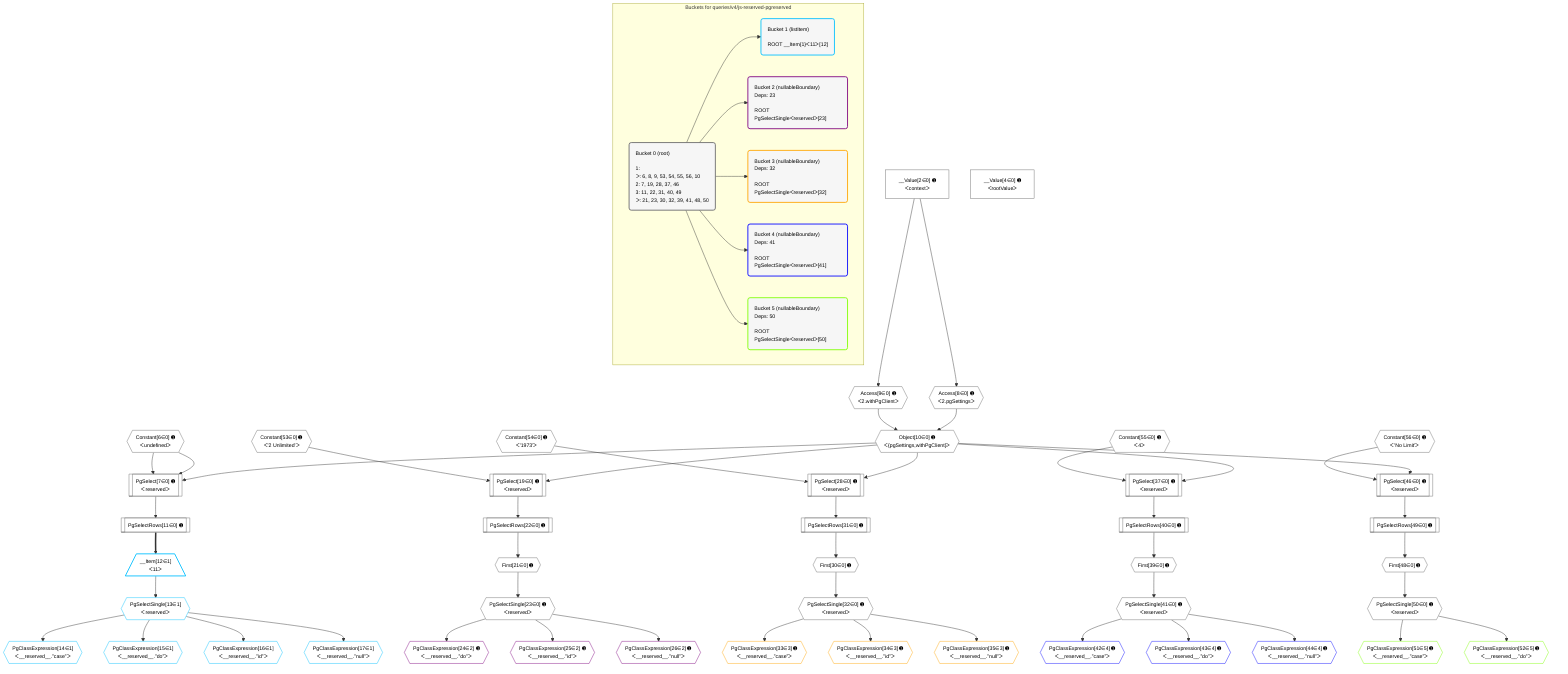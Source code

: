 %%{init: {'themeVariables': { 'fontSize': '12px'}}}%%
graph TD
    classDef path fill:#eee,stroke:#000,color:#000
    classDef plan fill:#fff,stroke-width:1px,color:#000
    classDef itemplan fill:#fff,stroke-width:2px,color:#000
    classDef unbatchedplan fill:#dff,stroke-width:1px,color:#000
    classDef sideeffectplan fill:#fcc,stroke-width:2px,color:#000
    classDef bucket fill:#f6f6f6,color:#000,stroke-width:2px,text-align:left


    %% plan dependencies
    PgSelect7[["PgSelect[7∈0] ➊<br />ᐸreservedᐳ"]]:::plan
    Object10{{"Object[10∈0] ➊<br />ᐸ{pgSettings,withPgClient}ᐳ"}}:::plan
    Constant6{{"Constant[6∈0] ➊<br />ᐸundefinedᐳ"}}:::plan
    Object10 & Constant6 & Constant6 --> PgSelect7
    Access8{{"Access[8∈0] ➊<br />ᐸ2.pgSettingsᐳ"}}:::plan
    Access9{{"Access[9∈0] ➊<br />ᐸ2.withPgClientᐳ"}}:::plan
    Access8 & Access9 --> Object10
    PgSelect19[["PgSelect[19∈0] ➊<br />ᐸreservedᐳ"]]:::plan
    Constant53{{"Constant[53∈0] ➊<br />ᐸ'2 Unlimited'ᐳ"}}:::plan
    Object10 & Constant53 --> PgSelect19
    PgSelect28[["PgSelect[28∈0] ➊<br />ᐸreservedᐳ"]]:::plan
    Constant54{{"Constant[54∈0] ➊<br />ᐸ'1973'ᐳ"}}:::plan
    Object10 & Constant54 --> PgSelect28
    PgSelect37[["PgSelect[37∈0] ➊<br />ᐸreservedᐳ"]]:::plan
    Constant55{{"Constant[55∈0] ➊<br />ᐸ4ᐳ"}}:::plan
    Object10 & Constant55 --> PgSelect37
    PgSelect46[["PgSelect[46∈0] ➊<br />ᐸreservedᐳ"]]:::plan
    Constant56{{"Constant[56∈0] ➊<br />ᐸ'No Limit'ᐳ"}}:::plan
    Object10 & Constant56 --> PgSelect46
    __Value2["__Value[2∈0] ➊<br />ᐸcontextᐳ"]:::plan
    __Value2 --> Access8
    __Value2 --> Access9
    PgSelectRows11[["PgSelectRows[11∈0] ➊"]]:::plan
    PgSelect7 --> PgSelectRows11
    First21{{"First[21∈0] ➊"}}:::plan
    PgSelectRows22[["PgSelectRows[22∈0] ➊"]]:::plan
    PgSelectRows22 --> First21
    PgSelect19 --> PgSelectRows22
    PgSelectSingle23{{"PgSelectSingle[23∈0] ➊<br />ᐸreservedᐳ"}}:::plan
    First21 --> PgSelectSingle23
    First30{{"First[30∈0] ➊"}}:::plan
    PgSelectRows31[["PgSelectRows[31∈0] ➊"]]:::plan
    PgSelectRows31 --> First30
    PgSelect28 --> PgSelectRows31
    PgSelectSingle32{{"PgSelectSingle[32∈0] ➊<br />ᐸreservedᐳ"}}:::plan
    First30 --> PgSelectSingle32
    First39{{"First[39∈0] ➊"}}:::plan
    PgSelectRows40[["PgSelectRows[40∈0] ➊"]]:::plan
    PgSelectRows40 --> First39
    PgSelect37 --> PgSelectRows40
    PgSelectSingle41{{"PgSelectSingle[41∈0] ➊<br />ᐸreservedᐳ"}}:::plan
    First39 --> PgSelectSingle41
    First48{{"First[48∈0] ➊"}}:::plan
    PgSelectRows49[["PgSelectRows[49∈0] ➊"]]:::plan
    PgSelectRows49 --> First48
    PgSelect46 --> PgSelectRows49
    PgSelectSingle50{{"PgSelectSingle[50∈0] ➊<br />ᐸreservedᐳ"}}:::plan
    First48 --> PgSelectSingle50
    __Value4["__Value[4∈0] ➊<br />ᐸrootValueᐳ"]:::plan
    __Item12[/"__Item[12∈1]<br />ᐸ11ᐳ"\]:::itemplan
    PgSelectRows11 ==> __Item12
    PgSelectSingle13{{"PgSelectSingle[13∈1]<br />ᐸreservedᐳ"}}:::plan
    __Item12 --> PgSelectSingle13
    PgClassExpression14{{"PgClassExpression[14∈1]<br />ᐸ__reserved__.”case”ᐳ"}}:::plan
    PgSelectSingle13 --> PgClassExpression14
    PgClassExpression15{{"PgClassExpression[15∈1]<br />ᐸ__reserved__.”do”ᐳ"}}:::plan
    PgSelectSingle13 --> PgClassExpression15
    PgClassExpression16{{"PgClassExpression[16∈1]<br />ᐸ__reserved__.”id”ᐳ"}}:::plan
    PgSelectSingle13 --> PgClassExpression16
    PgClassExpression17{{"PgClassExpression[17∈1]<br />ᐸ__reserved__.”null”ᐳ"}}:::plan
    PgSelectSingle13 --> PgClassExpression17
    PgClassExpression24{{"PgClassExpression[24∈2] ➊<br />ᐸ__reserved__.”do”ᐳ"}}:::plan
    PgSelectSingle23 --> PgClassExpression24
    PgClassExpression25{{"PgClassExpression[25∈2] ➊<br />ᐸ__reserved__.”id”ᐳ"}}:::plan
    PgSelectSingle23 --> PgClassExpression25
    PgClassExpression26{{"PgClassExpression[26∈2] ➊<br />ᐸ__reserved__.”null”ᐳ"}}:::plan
    PgSelectSingle23 --> PgClassExpression26
    PgClassExpression33{{"PgClassExpression[33∈3] ➊<br />ᐸ__reserved__.”case”ᐳ"}}:::plan
    PgSelectSingle32 --> PgClassExpression33
    PgClassExpression34{{"PgClassExpression[34∈3] ➊<br />ᐸ__reserved__.”id”ᐳ"}}:::plan
    PgSelectSingle32 --> PgClassExpression34
    PgClassExpression35{{"PgClassExpression[35∈3] ➊<br />ᐸ__reserved__.”null”ᐳ"}}:::plan
    PgSelectSingle32 --> PgClassExpression35
    PgClassExpression42{{"PgClassExpression[42∈4] ➊<br />ᐸ__reserved__.”case”ᐳ"}}:::plan
    PgSelectSingle41 --> PgClassExpression42
    PgClassExpression43{{"PgClassExpression[43∈4] ➊<br />ᐸ__reserved__.”do”ᐳ"}}:::plan
    PgSelectSingle41 --> PgClassExpression43
    PgClassExpression44{{"PgClassExpression[44∈4] ➊<br />ᐸ__reserved__.”null”ᐳ"}}:::plan
    PgSelectSingle41 --> PgClassExpression44
    PgClassExpression51{{"PgClassExpression[51∈5] ➊<br />ᐸ__reserved__.”case”ᐳ"}}:::plan
    PgSelectSingle50 --> PgClassExpression51
    PgClassExpression52{{"PgClassExpression[52∈5] ➊<br />ᐸ__reserved__.”do”ᐳ"}}:::plan
    PgSelectSingle50 --> PgClassExpression52

    %% define steps

    subgraph "Buckets for queries/v4/js-reserved-pgreserved"
    Bucket0("Bucket 0 (root)<br /><br />1: <br />ᐳ: 6, 8, 9, 53, 54, 55, 56, 10<br />2: 7, 19, 28, 37, 46<br />3: 11, 22, 31, 40, 49<br />ᐳ: 21, 23, 30, 32, 39, 41, 48, 50"):::bucket
    classDef bucket0 stroke:#696969
    class Bucket0,__Value2,__Value4,Constant6,PgSelect7,Access8,Access9,Object10,PgSelectRows11,PgSelect19,First21,PgSelectRows22,PgSelectSingle23,PgSelect28,First30,PgSelectRows31,PgSelectSingle32,PgSelect37,First39,PgSelectRows40,PgSelectSingle41,PgSelect46,First48,PgSelectRows49,PgSelectSingle50,Constant53,Constant54,Constant55,Constant56 bucket0
    Bucket1("Bucket 1 (listItem)<br /><br />ROOT __Item{1}ᐸ11ᐳ[12]"):::bucket
    classDef bucket1 stroke:#00bfff
    class Bucket1,__Item12,PgSelectSingle13,PgClassExpression14,PgClassExpression15,PgClassExpression16,PgClassExpression17 bucket1
    Bucket2("Bucket 2 (nullableBoundary)<br />Deps: 23<br /><br />ROOT PgSelectSingleᐸreservedᐳ[23]"):::bucket
    classDef bucket2 stroke:#7f007f
    class Bucket2,PgClassExpression24,PgClassExpression25,PgClassExpression26 bucket2
    Bucket3("Bucket 3 (nullableBoundary)<br />Deps: 32<br /><br />ROOT PgSelectSingleᐸreservedᐳ[32]"):::bucket
    classDef bucket3 stroke:#ffa500
    class Bucket3,PgClassExpression33,PgClassExpression34,PgClassExpression35 bucket3
    Bucket4("Bucket 4 (nullableBoundary)<br />Deps: 41<br /><br />ROOT PgSelectSingleᐸreservedᐳ[41]"):::bucket
    classDef bucket4 stroke:#0000ff
    class Bucket4,PgClassExpression42,PgClassExpression43,PgClassExpression44 bucket4
    Bucket5("Bucket 5 (nullableBoundary)<br />Deps: 50<br /><br />ROOT PgSelectSingleᐸreservedᐳ[50]"):::bucket
    classDef bucket5 stroke:#7fff00
    class Bucket5,PgClassExpression51,PgClassExpression52 bucket5
    Bucket0 --> Bucket1 & Bucket2 & Bucket3 & Bucket4 & Bucket5
    end